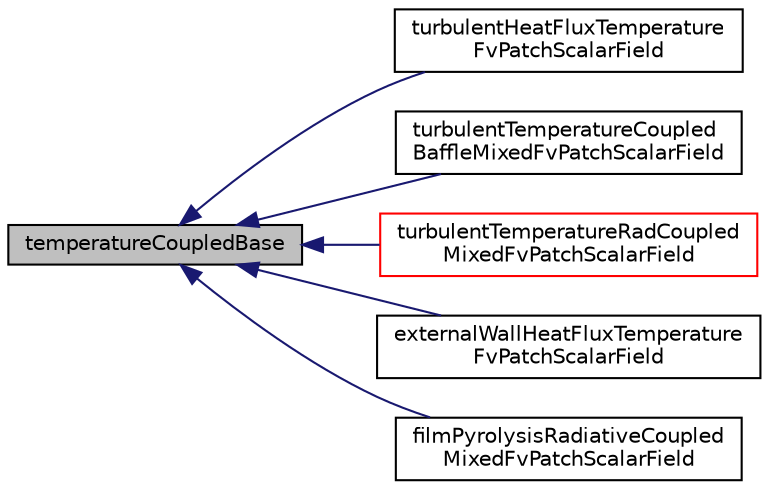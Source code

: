 digraph "temperatureCoupledBase"
{
  bgcolor="transparent";
  edge [fontname="Helvetica",fontsize="10",labelfontname="Helvetica",labelfontsize="10"];
  node [fontname="Helvetica",fontsize="10",shape=record];
  rankdir="LR";
  Node1 [label="temperatureCoupledBase",height=0.2,width=0.4,color="black", fillcolor="grey75", style="filled", fontcolor="black"];
  Node1 -> Node2 [dir="back",color="midnightblue",fontsize="10",style="solid",fontname="Helvetica"];
  Node2 [label="turbulentHeatFluxTemperature\lFvPatchScalarField",height=0.2,width=0.4,color="black",URL="$a02699.html"];
  Node1 -> Node3 [dir="back",color="midnightblue",fontsize="10",style="solid",fontname="Helvetica"];
  Node3 [label="turbulentTemperatureCoupled\lBaffleMixedFvPatchScalarField",height=0.2,width=0.4,color="black",URL="$a02705.html",tooltip="Mixed boundary condition for temperature, to be used for heat-transfer on back-to-back baffles..."];
  Node1 -> Node4 [dir="back",color="midnightblue",fontsize="10",style="solid",fontname="Helvetica"];
  Node4 [label="turbulentTemperatureRadCoupled\lMixedFvPatchScalarField",height=0.2,width=0.4,color="red",URL="$a02706.html",tooltip="Mixed boundary condition for temperature and radiation heat transfer to be used for in multiregion ca..."];
  Node1 -> Node5 [dir="back",color="midnightblue",fontsize="10",style="solid",fontname="Helvetica"];
  Node5 [label="externalWallHeatFluxTemperature\lFvPatchScalarField",height=0.2,width=0.4,color="black",URL="$a00710.html",tooltip="This boundary condition supplies a heat flux condition for temperature on an external wall..."];
  Node1 -> Node6 [dir="back",color="midnightblue",fontsize="10",style="solid",fontname="Helvetica"];
  Node6 [label="filmPyrolysisRadiativeCoupled\lMixedFvPatchScalarField",height=0.2,width=0.4,color="black",URL="$a00784.html"];
}
